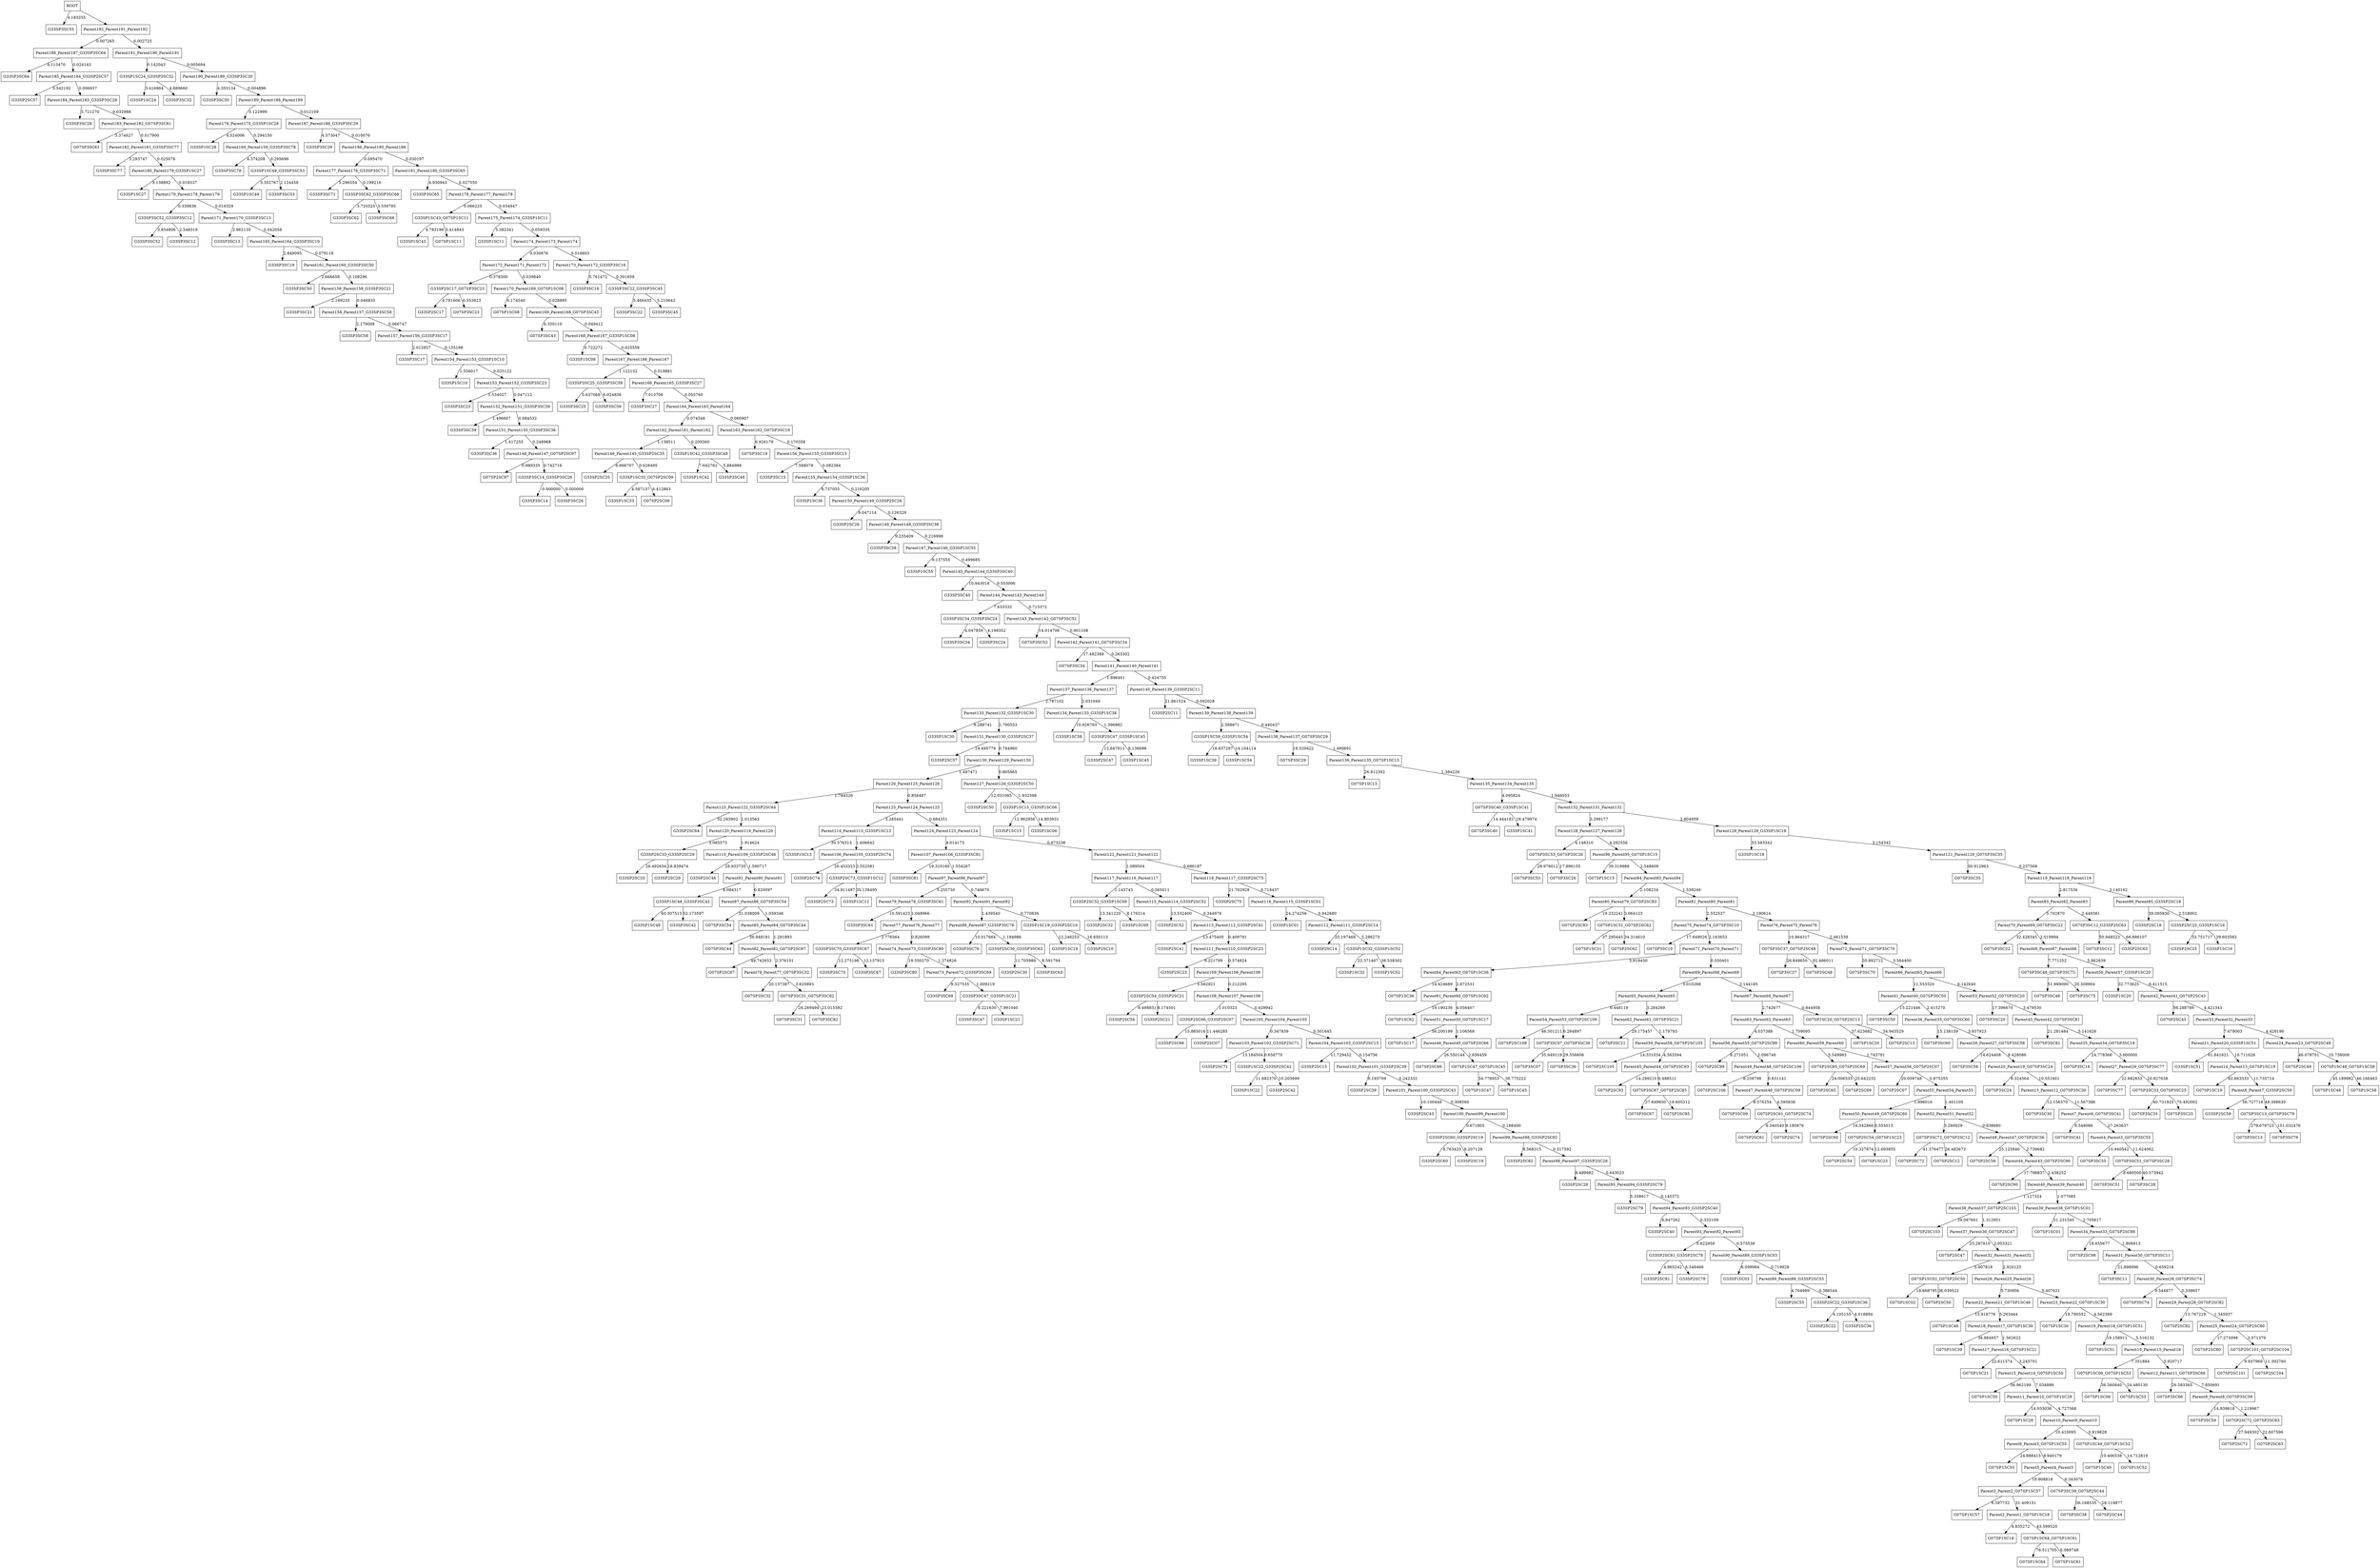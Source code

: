 digraph tree_of_250_smooth {
	G07SP3SC30 [shape = box];
	G33SP3SC81 [shape = box];
	G07SP3SC41 [shape = box];
	G33SP3SC30 [shape = box];
	G33SP2SC11 [shape = box];
	G33SP1SC42 [shape = box];
	G33SP2SC33 [shape = box];
	G07SP1SC17 [shape = box];
	G07SP2SC65 [shape = box];
	G33SP2SC54 [shape = box];
	G07SP1SC01 [shape = box];
	G33SP1SC15 [shape = box];
	G07SP3SC33 [shape = box];
	G33SP1SC13 [shape = box];
	G33SP2SC17 [shape = box];
	G07SP1SC62 [shape = box];
	G33SP3SC71 [shape = box];
	G07SP1SC18 [shape = box];
	G07SP1SC49 [shape = box];
	G33SP1SC20 [shape = box];
	G33SP2SC28 [shape = box];
	G07SP1SC31 [shape = box];
	G33SP2SC59 [shape = box];
	G07SP3SC19 [shape = box];
	G07SP2SC66 [shape = box];
	G33SP2SC41 [shape = box];
	G07SP1SC28 [shape = box];
	G33SP2SC21 [shape = box];
	G07SP2SC69 [shape = box];
	G07SP3SC67 [shape = box];
	G33SP3SC14 [shape = box];
	G33SP2SC60 [shape = box];
	G33SP2SC32 [shape = box];
	G33SP3SC36 [shape = box];
	G07SP3SC13 [shape = box];
	G33SP1SC19 [shape = box];
	G07SP3SC21 [shape = box];
	G07SP3SC20 [shape = box];
	G33SP2SC55 [shape = box];
	G07SP3SC32 [shape = box];
	G33SP2SC82 [shape = box];
	G07SP2SC85 [shape = box];
	G07SP1SC48 [shape = box];
	G07SP1SC21 [shape = box];
	G07SP2SC97 [shape = box];
	G33SP3SC21 [shape = box];
	G33SP3SC50 [shape = box];
	G07SP3SC79 [shape = box];
	G33SP1SC24 [shape = box];
	G33SP2SC14 [shape = box];
	G07SP2SC56 [shape = box];
	G07SP2SC62 [shape = box];
	G07SP3SC34 [shape = box];
	G07SP1SC51 [shape = box];
	G07SP1SC02 [shape = box];
	G07SP2SC99 [shape = box];
	G33SP3SC40 [shape = box];
	G07SP3SC40 [shape = box];
	G07SP2SC98 [shape = box];
	G07SP3SC61 [shape = box];
	G07SP3SC25 [shape = box];
	G07SP3SC37 [shape = box];
	G07SP2SC67 [shape = box];
	G07SP1SC47 [shape = box];
	G07SP3SC72 [shape = box];
	G33SP1SC30 [shape = box];
	G33SP2SC35 [shape = box];
	G07SP1SC52 [shape = box];
	G07SP3SC51 [shape = box];
	G07SP3SC29 [shape = box];
	G33SP2SC47 [shape = box];
	G07SP3SC58 [shape = box];
	G07SP3SC11 [shape = box];
	G07SP3SC77 [shape = box];
	G07SP2SC80 [shape = box];
	G33SP2SC81 [shape = box];
	G33SP1SC11 [shape = box];
	G07SP2SC82 [shape = box];
	G33SP2SC39 [shape = box];
	G33SP2SC30 [shape = box];
	G07SP2SC50 [shape = box];
	G33SP1SC39 [shape = box];
	G33SP1SC55 [shape = box];
	G07SP3SC23 [shape = box];
	G33SP3SC64 [shape = box];
	G07SP2SC12 [shape = box];
	G33SP2SC10 [shape = box];
	G07SP3SC59 [shape = box];
	G33SP3SC77 [shape = box];
	G07SP3SC35 [shape = box];
	G33SP2SC43 [shape = box];
	G07SP3SC31 [shape = box];
	G07SP3SC74 [shape = box];
	G07SP2SC07 [shape = box];
	G07SP3SC53 [shape = box];
	G07SP1SC55 [shape = box];
	G07SP1SC13 [shape = box];
	G07SP3SC09 [shape = box];
	G07SP3SC70 [shape = box];
	G33SP2SC52 [shape = box];
	G33SP3SC80 [shape = box];
	G33SP3SC52 [shape = box];
	G07SP3SC38 [shape = box];
	G33SP1SC48 [shape = box];
	G33SP1SC51 [shape = box];
	G07SP2SC103 [shape = box];
	G07SP2SC61 [shape = box];
	G33SP2SC40 [shape = box];
	G07SP1SC64 [shape = box];
	G33SP2SC73 [shape = box];
	G33SP3SC34 [shape = box];
	G33SP1SC12 [shape = box];
	G33SP3SC65 [shape = box];
	G07SP2SC109 [shape = box];
	G33SP3SC42 [shape = box];
	G33SP3SC70 [shape = box];
	G33SP1SC49 [shape = box];
	G07SP3SC50 [shape = box];
	G33SP1SC22 [shape = box];
	G33SP2SC71 [shape = box];
	G33SP3SC32 [shape = box];
	G33SP3SC55 [shape = box];
	G33SP1SC06 [shape = box];
	G33SP1SC41 [shape = box];
	G07SP2SC101 [shape = box];
	G07SP3SC12 [shape = box];
	G33SP2SC25 [shape = box];
	G33SP3SC12 [shape = box];
	G33SP3SC29 [shape = box];
	G07SP3SC18 [shape = box];
	G33SP2SC23 [shape = box];
	G33SP3SC26 [shape = box];
	G33SP3SC62 [shape = box];
	G33SP1SC36 [shape = box];
	G07SP1SC06 [shape = box];
	G33SP3SC22 [shape = box];
	G07SP2SC48 [shape = box];
	G33SP1SC33 [shape = box];
	G33SP1SC03 [shape = box];
	G33SP1SC18 [shape = box];
	G07SP3SC66 [shape = box];
	G07SP1SC61 [shape = box];
	G33SP2SC18 [shape = box];
	G33SP3SC67 [shape = box];
	G33SP3SC15 [shape = box];
	G07SP2SC72 [shape = box];
	G33SP3SC38 [shape = box];
	G07SP3SC28 [shape = box];
	G07SP3SC07 [shape = box];
	G07SP1SC39 [shape = box];
	G33SP2SC22 [shape = box];
	G33SP3SC53 [shape = box];
	G33SP3SC47 [shape = box];
	G33SP3SC25 [shape = box];
	G33SP2SC26 [shape = box];
	G07SP3SC22 [shape = box];
	G33SP2SC78 [shape = box];
	G33SP3SC27 [shape = box];
	G33SP2SC37 [shape = box];
	G33SP3SC13 [shape = box];
	G07SP3SC10 [shape = box];
	G33SP2SC15 [shape = box];
	G07SP2SC93 [shape = box];
	G33SP2SC64 [shape = box];
	G33SP3SC48 [shape = box];
	G33SP3SC45 [shape = box];
	G07SP2SC43 [shape = box];
	G33SP2SC63 [shape = box];
	G33SP1SC10 [shape = box];
	G33SP1SC09 [shape = box];
	G07SP1SC19 [shape = box];
	G07SP2SC74 [shape = box];
	G33SP1SC16 [shape = box];
	G33SP3SC16 [shape = box];
	G07SP1SC50 [shape = box];
	G33SP3SC76 [shape = box];
	G07SP2SC83 [shape = box];
	G33SP1SC32 [shape = box];
	G33SP1SC01 [shape = box];
	G07SP1SC20 [shape = box];
	G33SP3SC28 [shape = box];
	G33SP3SC23 [shape = box];
	G07SP3SC36 [shape = box];
	G07SP2SC54 [shape = box];
	G07SP1SC53 [shape = box];
	G33SP2SC42 [shape = box];
	G33SP3SC68 [shape = box];
	G33SP3SC59 [shape = box];
	G33SP1SC38 [shape = box];
	G07SP3SC52 [shape = box];
	G07SP1SC45 [shape = box];
	G33SP3SC58 [shape = box];
	G07SP3SC60 [shape = box];
	G07SP3SC24 [shape = box];
	G07SP3SC44 [shape = box];
	G07SP1SC15 [shape = box];
	G33SP3SC24 [shape = box];
	G33SP3SC19 [shape = box];
	G33SP3SC17 [shape = box];
	G33SP2SC74 [shape = box];
	G07SP2SC90 [shape = box];
	G33SP2SC66 [shape = box];
	G33SP1SC08 [shape = box];
	G07SP2SC60 [shape = box];
	G33SP1SC54 [shape = box];
	G07SP3SC81 [shape = box];
	G07SP2SC09 [shape = box];
	G33SP1SC43 [shape = box];
	G33SP3SC63 [shape = box];
	G33SP1SC27 [shape = box];
	G07SP3SC48 [shape = box];
	G07SP2SC44 [shape = box];
	G33SP3SC78 [shape = box];
	G07SP3SC43 [shape = box];
	G07SP2SC104 [shape = box];
	G07SP3SC26 [shape = box];
	G33SP2SC79 [shape = box];
	G07SP1SC30 [shape = box];
	G33SP2SC29 [shape = box];
	G33SP2SC36 [shape = box];
	G07SP1SC36 [shape = box];
	G33SP2SC48 [shape = box];
	G33SP3SC39 [shape = box];
	G07SP3SC82 [shape = box];
	G07SP2SC105 [shape = box];
	G33SP2SC19 [shape = box];
	G07SP2SC47 [shape = box];
	G07SP3SC75 [shape = box];
	G33SP2SC50 [shape = box];
	G07SP2SC106 [shape = box];
	G07SP1SC11 [shape = box];
	G07SP2SC13 [shape = box];
	G33SP1SC52 [shape = box];
	G07SP1SC23 [shape = box];
	G33SP3SC69 [shape = box];
	G07SP1SC46 [shape = box];
	G33SP2SC57 [shape = box];
	G33SP2SC75 [shape = box];
	G07SP1SC58 [shape = box];
	G07SP3SC54 [shape = box];
	G33SP1SC28 [shape = box];
	G33SP1SC45 [shape = box];
	G33SP3SC61 [shape = box];
	G33SP2SC07 [shape = box];
	G07SP1SC08 [shape = box];
	G07SP3SC55 [shape = box];
	G07SP2SC63 [shape = box];
	G33SP1SC21 [shape = box];
	G07SP1SC57 [shape = box];
	G07SP2SC49 [shape = box];
	G07SP1SC64_G07SP1SC61 [shape = box];
	G07SP1SC64_G07SP1SC61 -> G07SP1SC64 [label = 76.511705];
	G07SP1SC64_G07SP1SC61 -> G07SP1SC61 [label = 6.089748];
	Parent2_Parent1_G07SP1SC18 [shape = box];
	Parent2_Parent1_G07SP1SC18 -> G07SP1SC64_G07SP1SC61 [label = 43.599520];
	Parent2_Parent1_G07SP1SC18 -> G07SP1SC18 [label = 4.835272];
	G07SP3SC13_G07SP3SC79 [shape = box];
	G07SP3SC13_G07SP3SC79 -> G07SP3SC13 [label = 279.679725];
	G07SP3SC13_G07SP3SC79 -> G07SP3SC79 [label = 151.032476];
	G07SP3SC51_G07SP3SC28 [shape = box];
	G07SP3SC51_G07SP3SC28 -> G07SP3SC51 [label = 8.680500];
	G07SP3SC51_G07SP3SC28 -> G07SP3SC28 [label = 40.573942];
	Parent3_Parent2_G07SP1SC57 [shape = box];
	Parent3_Parent2_G07SP1SC57 -> Parent2_Parent1_G07SP1SC18 [label = 31.409151];
	Parent3_Parent2_G07SP1SC57 -> G07SP1SC57 [label = 6.397732];
	Parent4_Parent3_G07SP3SC55 [shape = box];
	Parent4_Parent3_G07SP3SC55 -> G07SP3SC51_G07SP3SC28 [label = 11.624062];
	Parent4_Parent3_G07SP3SC55 -> G07SP3SC55 [label = 10.940542];
	G07SP3SC38_G07SP2SC44 [shape = box];
	G07SP3SC38_G07SP2SC44 -> G07SP3SC38 [label = 36.168535];
	G07SP3SC38_G07SP2SC44 -> G07SP2SC44 [label = 28.119877];
	Parent5_Parent4_Parent5 [shape = box];
	Parent5_Parent4_Parent5 -> G07SP3SC38_G07SP2SC44 [label = 6.343078];
	Parent5_Parent4_Parent5 -> Parent3_Parent2_G07SP1SC57 [label = 18.908818];
	Parent6_Parent5_G07SP1SC55 [shape = box];
	Parent6_Parent5_G07SP1SC55 -> Parent5_Parent4_Parent5 [label = 8.940179];
	Parent6_Parent5_G07SP1SC55 -> G07SP1SC55 [label = 24.888415];
	Parent7_Parent6_G07SP3SC41 [shape = box];
	Parent7_Parent6_G07SP3SC41 -> Parent4_Parent3_G07SP3SC55 [label = 27.263637];
	Parent7_Parent6_G07SP3SC41 -> G07SP3SC41 [label = 9.548086];
	Parent8_Parent7_G33SP2SC59 [shape = box];
	Parent8_Parent7_G33SP2SC59 -> G07SP3SC13_G07SP3SC79 [label = 49.398630];
	Parent8_Parent7_G33SP2SC59 -> G33SP2SC59 [label = 56.727718];
	G07SP2SC72_G07SP2SC63 [shape = box];
	G07SP2SC72_G07SP2SC63 -> G07SP2SC72 [label = 27.949302];
	G07SP2SC72_G07SP2SC63 -> G07SP2SC63 [label = 22.607596];
	Parent9_Parent8_G07SP3SC59 [shape = box];
	Parent9_Parent8_G07SP3SC59 -> G07SP2SC72_G07SP2SC63 [label = 1.219967];
	Parent9_Parent8_G07SP3SC59 -> G07SP3SC59 [label = 14.839618];
	G07SP1SC49_G07SP1SC52 [shape = box];
	G07SP1SC49_G07SP1SC52 -> G07SP1SC49 [label = 10.466538];
	G07SP1SC49_G07SP1SC52 -> G07SP1SC52 [label = 14.712819];
	Parent10_Parent9_Parent10 [shape = box];
	Parent10_Parent9_Parent10 -> G07SP1SC49_G07SP1SC52 [label = 0.819828];
	Parent10_Parent9_Parent10 -> Parent6_Parent5_G07SP1SC55 [label = 10.410095];
	Parent11_Parent10_G07SP1SC28 [shape = box];
	Parent11_Parent10_G07SP1SC28 -> Parent10_Parent9_Parent10 [label = 4.727568];
	Parent11_Parent10_G07SP1SC28 -> G07SP1SC28 [label = 14.933036];
	G07SP1SC06_G07SP1SC53 [shape = box];
	G07SP1SC06_G07SP1SC53 -> G07SP1SC06 [label = 36.560840];
	G07SP1SC06_G07SP1SC53 -> G07SP1SC53 [label = 24.480130];
	G07SP3SC33_G07SP3SC25 [shape = box];
	G07SP3SC33_G07SP3SC25 -> G07SP3SC33 [label = 40.731920];
	G07SP3SC33_G07SP3SC25 -> G07SP3SC25 [label = 75.492002];
	Parent12_Parent11_G07SP3SC66 [shape = box];
	Parent12_Parent11_G07SP3SC66 -> Parent9_Parent8_G07SP3SC59 [label = 7.850691];
	Parent12_Parent11_G07SP3SC66 -> G07SP3SC66 [label = 26.583365];
	Parent13_Parent12_G07SP3SC30 [shape = box];
	Parent13_Parent12_G07SP3SC30 -> Parent7_Parent6_G07SP3SC41 [label = 11.567386];
	Parent13_Parent12_G07SP3SC30 -> G07SP3SC30 [label = 12.156370];
	Parent14_Parent13_G07SP1SC19 [shape = box];
	Parent14_Parent13_G07SP1SC19 -> Parent8_Parent7_G33SP2SC59 [label = 11.735714];
	Parent14_Parent13_G07SP1SC19 -> G07SP1SC19 [label = 62.863333];
	Parent15_Parent14_G07SP1SC50 [shape = box];
	Parent15_Parent14_G07SP1SC50 -> Parent11_Parent10_G07SP1SC28 [label = 7.034899];
	Parent15_Parent14_G07SP1SC50 -> G07SP1SC50 [label = 56.962199];
	Parent16_Parent15_Parent16 [shape = box];
	Parent16_Parent15_Parent16 -> Parent12_Parent11_G07SP3SC66 [label = 5.920717];
	Parent16_Parent15_Parent16 -> G07SP1SC06_G07SP1SC53 [label = 7.351884];
	Parent17_Parent16_G07SP1SC21 [shape = box];
	Parent17_Parent16_G07SP1SC21 -> Parent15_Parent14_G07SP1SC50 [label = 3.245701];
	Parent17_Parent16_G07SP1SC21 -> G07SP1SC21 [label = 22.611574];
	G07SP1SC48_G07SP1SC58 [shape = box];
	G07SP1SC48_G07SP1SC58 -> G07SP1SC48 [label = 45.189982];
	G07SP1SC48_G07SP1SC58 -> G07SP1SC58 [label = 46.166463];
	Parent18_Parent17_G07SP1SC39 [shape = box];
	Parent18_Parent17_G07SP1SC39 -> Parent17_Parent16_G07SP1SC21 [label = 1.562622];
	Parent18_Parent17_G07SP1SC39 -> G07SP1SC39 [label = 38.884957];
	Parent19_Parent18_G07SP1SC51 [shape = box];
	Parent19_Parent18_G07SP1SC51 -> Parent16_Parent15_Parent16 [label = 5.516132];
	Parent19_Parent18_G07SP1SC51 -> G07SP1SC51 [label = 19.158911];
	Parent20_Parent19_G07SP3SC24 [shape = box];
	Parent20_Parent19_G07SP3SC24 -> Parent13_Parent12_G07SP3SC30 [label = 10.551601];
	Parent20_Parent19_G07SP3SC24 -> G07SP3SC24 [label = 9.324564];
	Parent21_Parent20_G33SP1SC51 [shape = box];
	Parent21_Parent20_G33SP1SC51 -> Parent14_Parent13_G07SP1SC19 [label = 10.711626];
	Parent21_Parent20_G33SP1SC51 -> G33SP1SC51 [label = 61.841621];
	Parent22_Parent21_G07SP1SC46 [shape = box];
	Parent22_Parent21_G07SP1SC46 -> Parent18_Parent17_G07SP1SC39 [label = 5.263444];
	Parent22_Parent21_G07SP1SC46 -> G07SP1SC46 [label = 15.918776];
	Parent23_Parent22_G07SP1SC30 [shape = box];
	Parent23_Parent22_G07SP1SC30 -> Parent19_Parent18_G07SP1SC51 [label = 4.562389];
	Parent23_Parent22_G07SP1SC30 -> G07SP1SC30 [label = 18.790552];
	G07SP2SC101_G07SP2SC104 [shape = box];
	G07SP2SC101_G07SP2SC104 -> G07SP2SC101 [label = 9.937969];
	G07SP2SC101_G07SP2SC104 -> G07SP2SC104 [label = 11.392760];
	G07SP1SC02_G07SP2SC50 [shape = box];
	G07SP1SC02_G07SP2SC50 -> G07SP1SC02 [label = 18.668795];
	G07SP1SC02_G07SP2SC50 -> G07SP2SC50 [label = 36.039522];
	Parent24_Parent23_G07SP2SC49 [shape = box];
	Parent24_Parent23_G07SP2SC49 -> G07SP1SC48_G07SP1SC58 [label = 10.738008];
	Parent24_Parent23_G07SP2SC49 -> G07SP2SC49 [label = 46.078701];
	Parent25_Parent24_G07SP2SC80 [shape = box];
	Parent25_Parent24_G07SP2SC80 -> G07SP2SC101_G07SP2SC104 [label = 3.071379];
	Parent25_Parent24_G07SP2SC80 -> G07SP2SC80 [label = 17.273098];
	Parent26_Parent25_Parent26 [shape = box];
	Parent26_Parent25_Parent26 -> Parent23_Parent22_G07SP1SC30 [label = 5.407621];
	Parent26_Parent25_Parent26 -> Parent22_Parent21_G07SP1SC46 [label = 5.730956];
	Parent27_Parent26_G07SP3SC77 [shape = box];
	Parent27_Parent26_G07SP3SC77 -> G07SP3SC33_G07SP3SC25 [label = 20.827638];
	Parent27_Parent26_G07SP3SC77 -> G07SP3SC77 [label = 22.682833];
	Parent28_Parent27_G07SP3SC58 [shape = box];
	Parent28_Parent27_G07SP3SC58 -> Parent20_Parent19_G07SP3SC24 [label = 8.428086];
	Parent28_Parent27_G07SP3SC58 -> G07SP3SC58 [label = 14.624408];
	Parent29_Parent28_G07SP2SC82 [shape = box];
	Parent29_Parent28_G07SP2SC82 -> Parent25_Parent24_G07SP2SC80 [label = 1.345937];
	Parent29_Parent28_G07SP2SC82 -> G07SP2SC82 [label = 13.767219];
	Parent30_Parent29_G07SP3SC74 [shape = box];
	Parent30_Parent29_G07SP3SC74 -> Parent29_Parent28_G07SP2SC82 [label = 0.338657];
	Parent30_Parent29_G07SP3SC74 -> G07SP3SC74 [label = 9.544877];
	Parent31_Parent30_G07SP3SC11 [shape = box];
	Parent31_Parent30_G07SP3SC11 -> Parent30_Parent29_G07SP3SC74 [label = 0.659218];
	Parent31_Parent30_G07SP3SC11 -> G07SP3SC11 [label = 21.898996];
	Parent32_Parent31_Parent32 [shape = box];
	Parent32_Parent31_Parent32 -> Parent26_Parent25_Parent26 [label = 2.920125];
	Parent32_Parent31_Parent32 -> G07SP1SC02_G07SP2SC50 [label = 5.907818];
	Parent33_Parent32_Parent33 [shape = box];
	Parent33_Parent32_Parent33 -> Parent24_Parent23_G07SP2SC49 [label = 4.428196];
	Parent33_Parent32_Parent33 -> Parent21_Parent20_G33SP1SC51 [label = 7.678003];
	Parent34_Parent33_G07SP2SC98 [shape = box];
	Parent34_Parent33_G07SP2SC98 -> Parent31_Parent30_G07SP3SC11 [label = 1.806913];
	Parent34_Parent33_G07SP2SC98 -> G07SP2SC98 [label = 18.655677];
	Parent35_Parent34_G07SP3SC18 [shape = box];
	Parent35_Parent34_G07SP3SC18 -> Parent27_Parent26_G07SP3SC77 [label = 3.600000];
	Parent35_Parent34_G07SP3SC18 -> G07SP3SC18 [label = 24.778366];
	Parent36_Parent35_G07SP3SC60 [shape = box];
	Parent36_Parent35_G07SP3SC60 -> Parent28_Parent27_G07SP3SC58 [label = 3.937923];
	Parent36_Parent35_G07SP3SC60 -> G07SP3SC60 [label = 15.138159];
	Parent37_Parent36_G07SP2SC47 [shape = box];
	Parent37_Parent36_G07SP2SC47 -> Parent32_Parent31_Parent32 [label = 2.053321];
	Parent37_Parent36_G07SP2SC47 -> G07SP2SC47 [label = 23.287810];
	Parent38_Parent37_G07SP2SC103 [shape = box];
	Parent38_Parent37_G07SP2SC103 -> Parent37_Parent36_G07SP2SC47 [label = 1.312951];
	Parent38_Parent37_G07SP2SC103 -> G07SP2SC103 [label = 29.087601];
	Parent39_Parent38_G07SP1SC01 [shape = box];
	Parent39_Parent38_G07SP1SC01 -> Parent34_Parent33_G07SP2SC98 [label = 2.705617];
	Parent39_Parent38_G07SP1SC01 -> G07SP1SC01 [label = 21.231545];
	G07SP2SC61_G07SP2SC74 [shape = box];
	G07SP2SC61_G07SP2SC74 -> G07SP2SC61 [label = 8.340540];
	G07SP2SC61_G07SP2SC74 -> G07SP2SC74 [label = 9.180876];
	G07SP3SC07_G07SP3SC36 [shape = box];
	G07SP3SC07_G07SP3SC36 -> G07SP3SC07 [label = 35.949119];
	G07SP3SC07_G07SP3SC36 -> G07SP3SC36 [label = 29.556606];
	Parent40_Parent39_Parent40 [shape = box];
	Parent40_Parent39_Parent40 -> Parent39_Parent38_G07SP1SC01 [label = 1.077085];
	Parent40_Parent39_Parent40 -> Parent38_Parent37_G07SP2SC103 [label = 1.127324];
	Parent41_Parent40_G07SP3SC50 [shape = box];
	Parent41_Parent40_G07SP3SC50 -> Parent36_Parent35_G07SP3SC60 [label = 2.415270];
	Parent41_Parent40_G07SP3SC50 -> G07SP3SC50 [label = 15.221446];
	Parent42_Parent41_G07SP2SC43 [shape = box];
	Parent42_Parent41_G07SP2SC43 -> Parent33_Parent32_Parent33 [label = 4.421343];
	Parent42_Parent41_G07SP2SC43 -> G07SP2SC43 [label = 56.288789];
	G07SP1SC47_G07SP1SC45 [shape = box];
	G07SP1SC47_G07SP1SC45 -> G07SP1SC47 [label = 34.778953];
	G07SP1SC47_G07SP1SC45 -> G07SP1SC45 [label = 36.775222];
	Parent43_Parent42_G07SP3SC81 [shape = box];
	Parent43_Parent42_G07SP3SC81 -> Parent35_Parent34_G07SP3SC18 [label = 5.141626];
	Parent43_Parent42_G07SP3SC81 -> G07SP3SC81 [label = 21.281484];
	Parent44_Parent43_G07SP2SC90 [shape = box];
	Parent44_Parent43_G07SP2SC90 -> Parent40_Parent39_Parent40 [label = 2.438252];
	Parent44_Parent43_G07SP2SC90 -> G07SP2SC90 [label = 17.798837];
	G07SP3SC72_G07SP2SC12 [shape = box];
	G07SP3SC72_G07SP2SC12 -> G07SP3SC72 [label = 41.376477];
	G07SP3SC72_G07SP2SC12 -> G07SP2SC12 [label = 26.483673];
	G07SP3SC67_G07SP2SC85 [shape = box];
	G07SP3SC67_G07SP2SC85 -> G07SP3SC67 [label = 27.849930];
	G07SP3SC67_G07SP2SC85 -> G07SP2SC85 [label = 19.605312];
	G07SP2SC65_G07SP2SC69 [shape = box];
	G07SP2SC65_G07SP2SC69 -> G07SP2SC65 [label = 24.006535];
	G07SP2SC65_G07SP2SC69 -> G07SP2SC69 [label = 25.642232];
	Parent45_Parent44_G07SP2SC93 [shape = box];
	Parent45_Parent44_G07SP2SC93 -> G07SP3SC67_G07SP2SC85 [label = 0.488511];
	Parent45_Parent44_G07SP2SC93 -> G07SP2SC93 [label = 14.299210];
	Parent46_Parent45_G07SP2SC66 [shape = box];
	Parent46_Parent45_G07SP2SC66 -> G07SP1SC47_G07SP1SC45 [label = 2.656459];
	Parent46_Parent45_G07SP2SC66 -> G07SP2SC66 [label = 26.550144];
	Parent47_Parent46_G07SP3SC09 [shape = box];
	Parent47_Parent46_G07SP3SC09 -> G07SP2SC61_G07SP2SC74 [label = 4.595838];
	Parent47_Parent46_G07SP3SC09 -> G07SP3SC09 [label = 8.576254];
	G07SP2SC54_G07SP1SC23 [shape = box];
	G07SP2SC54_G07SP1SC23 -> G07SP2SC54 [label = 10.327874];
	G07SP2SC54_G07SP1SC23 -> G07SP1SC23 [label = 12.693855];
	G07SP3SC48_G07SP3SC75 [shape = box];
	G07SP3SC48_G07SP3SC75 -> G07SP3SC48 [label = 51.989090];
	G07SP3SC48_G07SP3SC75 -> G07SP3SC75 [label = 20.308904];
	Parent48_Parent47_G07SP2SC56 [shape = box];
	Parent48_Parent47_G07SP2SC56 -> Parent44_Parent43_G07SP2SC90 [label = 2.739682];
	Parent48_Parent47_G07SP2SC56 -> G07SP2SC56 [label = 25.125840];
	Parent49_Parent48_G07SP2SC106 [shape = box];
	Parent49_Parent48_G07SP2SC106 -> Parent47_Parent46_G07SP3SC09 [label = 0.631141];
	Parent49_Parent48_G07SP2SC106 -> G07SP2SC106 [label = 8.259798];
	Parent50_Parent49_G07SP2SC60 [shape = box];
	Parent50_Parent49_G07SP2SC60 -> G07SP2SC54_G07SP1SC23 [label = 0.555013];
	Parent50_Parent49_G07SP2SC60 -> G07SP2SC60 [label = 16.542866];
	Parent51_Parent50_G07SP1SC17 [shape = box];
	Parent51_Parent50_G07SP1SC17 -> Parent46_Parent45_G07SP2SC66 [label = 1.106568];
	Parent51_Parent50_G07SP1SC17 -> G07SP1SC17 [label = 56.200199];
	Parent52_Parent51_Parent52 [shape = box];
	Parent52_Parent51_Parent52 -> Parent48_Parent47_G07SP2SC56 [label = 0.838680];
	Parent52_Parent51_Parent52 -> G07SP3SC72_G07SP2SC12 [label = 3.260929];
	Parent53_Parent52_G07SP3SC20 [shape = box];
	Parent53_Parent52_G07SP3SC20 -> Parent43_Parent42_G07SP3SC81 [label = 3.479530];
	Parent53_Parent52_G07SP3SC20 -> G07SP3SC20 [label = 17.396670];
	Parent54_Parent53_G07SP2SC109 [shape = box];
	Parent54_Parent53_G07SP2SC109 -> G07SP3SC07_G07SP3SC36 [label = 6.264897];
	Parent54_Parent53_G07SP2SC109 -> G07SP2SC109 [label = 46.301211];
	Parent55_Parent54_Parent55 [shape = box];
	Parent55_Parent54_Parent55 -> Parent52_Parent51_Parent52 [label = 1.401105];
	Parent55_Parent54_Parent55 -> Parent50_Parent49_G07SP2SC60 [label = 1.896016];
	Parent56_Parent55_G07SP2SC99 [shape = box];
	Parent56_Parent55_G07SP2SC99 -> Parent49_Parent48_G07SP2SC106 [label = 2.096746];
	Parent56_Parent55_G07SP2SC99 -> G07SP2SC99 [label = 8.271051];
	Parent57_Parent56_G07SP2SC07 [shape = box];
	Parent57_Parent56_G07SP2SC07 -> Parent55_Parent54_Parent55 [label = 0.875355];
	Parent57_Parent56_G07SP2SC07 -> G07SP2SC07 [label = 20.059748];
	G07SP3SC37_G07SP2SC48 [shape = box];
	G07SP3SC37_G07SP2SC48 -> G07SP3SC37 [label = 26.849650];
	G07SP3SC37_G07SP2SC48 -> G07SP2SC48 [label = 92.486011];
	Parent58_Parent57_G33SP1SC20 [shape = box];
	Parent58_Parent57_G33SP1SC20 -> Parent42_Parent41_G07SP2SC43 [label = 6.411515];
	Parent58_Parent57_G33SP1SC20 -> G33SP1SC20 [label = 32.773625];
	Parent59_Parent58_G07SP2SC105 [shape = box];
	Parent59_Parent58_G07SP2SC105 -> Parent45_Parent44_G07SP2SC93 [label = 4.563394];
	Parent59_Parent58_G07SP2SC105 -> G07SP2SC105 [label = 14.331034];
	Parent60_Parent59_Parent60 [shape = box];
	Parent60_Parent59_Parent60 -> Parent57_Parent56_G07SP2SC07 [label = 1.743791];
	Parent60_Parent59_Parent60 -> G07SP2SC65_G07SP2SC69 [label = 5.549983];
	Parent61_Parent60_G07SP1SC62 [shape = box];
	Parent61_Parent60_G07SP1SC62 -> Parent51_Parent50_G07SP1SC17 [label = 4.056407];
	Parent61_Parent60_G07SP1SC62 -> G07SP1SC62 [label = 19.190236];
	Parent62_Parent61_G07SP3SC21 [shape = box];
	Parent62_Parent61_G07SP3SC21 -> Parent59_Parent58_G07SP2SC105 [label = 1.179793];
	Parent62_Parent61_G07SP3SC21 -> G07SP3SC21 [label = 29.175457];
	Parent63_Parent62_Parent63 [shape = box];
	Parent63_Parent62_Parent63 -> Parent60_Parent59_Parent60 [label = 1.709095];
	Parent63_Parent62_Parent63 -> Parent56_Parent55_G07SP2SC99 [label = 4.037388];
	Parent64_Parent63_G07SP1SC36 [shape = box];
	Parent64_Parent63_G07SP1SC36 -> Parent61_Parent60_G07SP1SC62 [label = 2.872531];
	Parent64_Parent63_G07SP1SC36 -> G07SP1SC36 [label = 14.424689];
	Parent65_Parent64_Parent65 [shape = box];
	Parent65_Parent64_Parent65 -> Parent62_Parent61_G07SP3SC21 [label = 3.284269];
	Parent65_Parent64_Parent65 -> Parent54_Parent53_G07SP2SC109 [label = 6.448119];
	G07SP1SC20_G07SP2SC13 [shape = box];
	G07SP1SC20_G07SP2SC13 -> G07SP1SC20 [label = 37.623682];
	G07SP1SC20_G07SP2SC13 -> G07SP2SC13 [label = 34.943529];
	Parent66_Parent65_Parent66 [shape = box];
	Parent66_Parent65_Parent66 -> Parent53_Parent52_G07SP3SC20 [label = 6.142640];
	Parent66_Parent65_Parent66 -> Parent41_Parent40_G07SP3SC50 [label = 11.553320];
	Parent67_Parent66_Parent67 [shape = box];
	Parent67_Parent66_Parent67 -> G07SP1SC20_G07SP2SC13 [label = 0.844958];
	Parent67_Parent66_Parent67 -> Parent63_Parent62_Parent63 [label = 2.742677];
	Parent68_Parent67_Parent68 [shape = box];
	Parent68_Parent67_Parent68 -> Parent58_Parent57_G33SP1SC20 [label = 5.862639];
	Parent68_Parent67_Parent68 -> G07SP3SC48_G07SP3SC75 [label = 7.771252];
	G07SP3SC31_G07SP3SC82 [shape = box];
	G07SP3SC31_G07SP3SC82 -> G07SP3SC31 [label = 26.269494];
	G07SP3SC31_G07SP3SC82 -> G07SP3SC82 [label = 23.015392];
	G33SP3SC47_G33SP1SC21 [shape = box];
	G33SP3SC47_G33SP1SC21 -> G33SP3SC47 [label = 6.221630];
	G33SP3SC47_G33SP1SC21 -> G33SP1SC21 [label = 7.991040];
	Parent69_Parent68_Parent69 [shape = box];
	Parent69_Parent68_Parent69 -> Parent67_Parent66_Parent67 [label = 2.144185];
	Parent69_Parent68_Parent69 -> Parent65_Parent64_Parent65 [label = 3.010268];
	G33SP3SC70_G33SP3SC67 [shape = box];
	G33SP3SC70_G33SP3SC67 -> G33SP3SC70 [label = 12.275196];
	G33SP3SC70_G33SP3SC67 -> G33SP3SC67 [label = 12.137915];
	Parent70_Parent69_G07SP3SC22 [shape = box];
	Parent70_Parent69_G07SP3SC22 -> Parent68_Parent67_Parent68 [label = 2.019994];
	Parent70_Parent69_G07SP3SC22 -> G07SP3SC22 [label = 32.428345];
	Parent71_Parent70_Parent71 [shape = box];
	Parent71_Parent70_Parent71 -> Parent69_Parent68_Parent69 [label = 0.550401];
	Parent71_Parent70_Parent71 -> Parent64_Parent63_G07SP1SC36 [label = 3.919450];
	Parent72_Parent71_G07SP3SC70 [shape = box];
	Parent72_Parent71_G07SP3SC70 -> Parent66_Parent65_Parent66 [label = 3.564400];
	Parent72_Parent71_G07SP3SC70 -> G07SP3SC70 [label = 35.892712];
	Parent73_Parent72_G33SP3SC69 [shape = box];
	Parent73_Parent72_G33SP3SC69 -> G33SP3SC47_G33SP1SC21 [label = 1.009219];
	Parent73_Parent72_G33SP3SC69 -> G33SP3SC69 [label = 9.327535];
	G07SP1SC31_G07SP2SC62 [shape = box];
	G07SP1SC31_G07SP2SC62 -> G07SP1SC31 [label = 37.295445];
	G07SP1SC31_G07SP2SC62 -> G07SP2SC62 [label = 34.314610];
	Parent74_Parent73_G33SP3SC80 [shape = box];
	Parent74_Parent73_G33SP3SC80 -> Parent73_Parent72_G33SP3SC69 [label = 1.274826];
	Parent74_Parent73_G33SP3SC80 -> G33SP3SC80 [label = 19.550270];
	Parent75_Parent74_G07SP3SC10 [shape = box];
	Parent75_Parent74_G07SP3SC10 -> Parent71_Parent70_Parent71 [label = 2.163653];
	Parent75_Parent74_G07SP3SC10 -> G07SP3SC10 [label = 17.649026];
	Parent76_Parent75_Parent76 [shape = box];
	Parent76_Parent75_Parent76 -> Parent72_Parent71_G07SP3SC70 [label = 2.461538];
	Parent76_Parent75_Parent76 -> G07SP3SC37_G07SP2SC48 [label = 10.864317];
	Parent77_Parent76_Parent77 [shape = box];
	Parent77_Parent76_Parent77 -> Parent74_Parent73_G33SP3SC80 [label = 0.826099];
	Parent77_Parent76_Parent77 -> G33SP3SC70_G33SP3SC67 [label = 2.776564];
	G33SP1SC48_G33SP3SC42 [shape = box];
	G33SP1SC48_G33SP3SC42 -> G33SP1SC48 [label = 60.307513];
	G33SP1SC48_G33SP3SC42 -> G33SP3SC42 [label = 52.173597];
	Parent78_Parent77_G07SP3SC32 [shape = box];
	Parent78_Parent77_G07SP3SC32 -> G07SP3SC31_G07SP3SC82 [label = 3.620893];
	Parent78_Parent77_G07SP3SC32 -> G07SP3SC32 [label = 20.137387];
	G07SP3SC12_G33SP2SC63 [shape = box];
	G07SP3SC12_G33SP2SC63 -> G07SP3SC12 [label = 50.948523];
	G07SP3SC12_G33SP2SC63 -> G33SP2SC63 [label = 66.886107];
	Parent79_Parent78_G33SP3SC61 [shape = box];
	Parent79_Parent78_G33SP3SC61 -> Parent77_Parent76_Parent77 [label = 1.048966];
	Parent79_Parent78_G33SP3SC61 -> G33SP3SC61 [label = 10.591423];
	Parent80_Parent79_G07SP2SC83 [shape = box];
	Parent80_Parent79_G07SP2SC83 -> G07SP1SC31_G07SP2SC62 [label = 3.064123];
	Parent80_Parent79_G07SP2SC83 -> G07SP2SC83 [label = 19.232241];
	Parent81_Parent80_Parent81 [shape = box];
	Parent81_Parent80_Parent81 -> Parent76_Parent75_Parent76 [label = 2.190614];
	Parent81_Parent80_Parent81 -> Parent75_Parent74_G07SP3SC10 [label = 2.552537];
	G33SP2SC25_G33SP1SC16 [shape = box];
	G33SP2SC25_G33SP1SC16 -> G33SP2SC25 [label = 33.751717];
	G33SP2SC25_G33SP1SC16 -> G33SP1SC16 [label = 39.603583];
	Parent82_Parent81_G07SP2SC67 [shape = box];
	Parent82_Parent81_G07SP2SC67 -> Parent78_Parent77_G07SP3SC32 [label = 2.376101];
	Parent82_Parent81_G07SP2SC67 -> G07SP2SC67 [label = 49.742652];
	Parent83_Parent82_Parent83 [shape = box];
	Parent83_Parent82_Parent83 -> G07SP3SC12_G33SP2SC63 [label = 2.449381];
	Parent83_Parent82_Parent83 -> Parent70_Parent69_G07SP3SC22 [label = 5.702870];
	Parent84_Parent83_Parent84 [shape = box];
	Parent84_Parent83_Parent84 -> Parent81_Parent80_Parent81 [label = 1.539249];
	Parent84_Parent83_Parent84 -> Parent80_Parent79_G07SP2SC83 [label = 2.108234];
	G33SP2SC54_G33SP2SC21 [shape = box];
	G33SP2SC54_G33SP2SC21 -> G33SP2SC54 [label = 8.498831];
	G33SP2SC54_G33SP2SC21 -> G33SP2SC21 [label = 8.174501];
	G33SP2SC30_G33SP3SC63 [shape = box];
	G33SP2SC30_G33SP3SC63 -> G33SP2SC30 [label = 11.705989];
	G33SP2SC30_G33SP3SC63 -> G33SP3SC63 [label = 8.591794];
	Parent85_Parent84_G07SP3SC44 [shape = box];
	Parent85_Parent84_G07SP3SC44 -> Parent82_Parent81_G07SP2SC67 [label = 1.291893];
	Parent85_Parent84_G07SP3SC44 -> G07SP3SC44 [label = 36.948181];
	G33SP1SC32_G33SP1SC52 [shape = box];
	G33SP1SC32_G33SP1SC52 -> G33SP1SC32 [label = 22.371467];
	G33SP1SC32_G33SP1SC52 -> G33SP1SC52 [label = 38.538302];
	G33SP2SC22_G33SP2SC36 [shape = box];
	G33SP2SC22_G33SP2SC36 -> G33SP2SC22 [label = 4.105155];
	G33SP2SC22_G33SP2SC36 -> G33SP2SC36 [label = 4.018884];
	Parent86_Parent85_G33SP2SC18 [shape = box];
	Parent86_Parent85_G33SP2SC18 -> G33SP2SC25_G33SP1SC16 [label = 2.518002];
	Parent86_Parent85_G33SP2SC18 -> G33SP2SC18 [label = 39.095830];
	G07SP3SC53_G07SP3SC26 [shape = box];
	G07SP3SC53_G07SP3SC26 -> G07SP3SC53 [label = 28.976012];
	G07SP3SC53_G07SP3SC26 -> G07SP3SC26 [label = 17.896155];
	Parent87_Parent86_G07SP3SC54 [shape = box];
	Parent87_Parent86_G07SP3SC54 -> Parent85_Parent84_G07SP3SC44 [label = 1.059346];
	Parent87_Parent86_G07SP3SC54 -> G07SP3SC54 [label = 31.038009];
	Parent88_Parent87_G33SP3SC76 [shape = box];
	Parent88_Parent87_G33SP3SC76 -> G33SP2SC30_G33SP3SC63 [label = 1.194986];
	Parent88_Parent87_G33SP3SC76 -> G33SP3SC76 [label = 10.017664];
	G33SP2SC73_G33SP1SC12 [shape = box];
	G33SP2SC73_G33SP1SC12 -> G33SP2SC73 [label = 34.911487];
	G33SP2SC73_G33SP1SC12 -> G33SP1SC12 [label = 35.138495];
	Parent89_Parent88_G33SP2SC55 [shape = box];
	Parent89_Parent88_G33SP2SC55 -> G33SP2SC22_G33SP2SC36 [label = 0.388544];
	Parent89_Parent88_G33SP2SC55 -> G33SP2SC55 [label = 4.764989];
	G33SP1SC19_G33SP2SC10 [shape = box];
	G33SP1SC19_G33SP2SC10 -> G33SP1SC19 [label = 12.246253];
	G33SP1SC19_G33SP2SC10 -> G33SP2SC10 [label = 16.650113];
	G33SP2SC81_G33SP2SC78 [shape = box];
	G33SP2SC81_G33SP2SC78 -> G33SP2SC81 [label = 4.965242];
	G33SP2SC81_G33SP2SC78 -> G33SP2SC78 [label = 6.348466];
	Parent90_Parent89_G33SP1SC03 [shape = box];
	Parent90_Parent89_G33SP1SC03 -> Parent89_Parent88_G33SP2SC55 [label = 0.719928];
	Parent90_Parent89_G33SP1SC03 -> G33SP1SC03 [label = 6.098984];
	Parent91_Parent90_Parent91 [shape = box];
	Parent91_Parent90_Parent91 -> Parent87_Parent86_G07SP3SC54 [label = 0.820097];
	Parent91_Parent90_Parent91 -> G33SP1SC48_G33SP3SC42 [label = 6.084317];
	Parent92_Parent91_Parent92 [shape = box];
	Parent92_Parent91_Parent92 -> G33SP1SC19_G33SP2SC10 [label = 0.770836];
	Parent92_Parent91_Parent92 -> Parent88_Parent87_G33SP3SC76 [label = 1.439540];
	Parent93_Parent92_Parent93 [shape = box];
	Parent93_Parent92_Parent93 -> Parent90_Parent89_G33SP1SC03 [label = 0.575538];
	Parent93_Parent92_Parent93 -> G33SP2SC81_G33SP2SC78 [label = 0.622959];
	Parent94_Parent93_G33SP2SC40 [shape = box];
	Parent94_Parent93_G33SP2SC40 -> Parent93_Parent92_Parent93 [label = 0.332109];
	Parent94_Parent93_G33SP2SC40 -> G33SP2SC40 [label = 6.847262];
	Parent95_Parent94_G33SP2SC79 [shape = box];
	Parent95_Parent94_G33SP2SC79 -> Parent94_Parent93_G33SP2SC40 [label = 0.140372];
	Parent95_Parent94_G33SP2SC79 -> G33SP2SC79 [label = 5.338617];
	Parent96_Parent95_G07SP1SC15 [shape = box];
	Parent96_Parent95_G07SP1SC15 -> Parent84_Parent83_Parent84 [label = 2.548609];
	Parent96_Parent95_G07SP1SC15 -> G07SP1SC15 [label = 39.319988];
	Parent97_Parent96_Parent97 [shape = box];
	Parent97_Parent96_Parent97 -> Parent92_Parent91_Parent92 [label = 0.746670];
	Parent97_Parent96_Parent97 -> Parent79_Parent78_G33SP3SC61 [label = 5.255750];
	G33SP2SC60_G33SP2SC19 [shape = box];
	G33SP2SC60_G33SP2SC19 -> G33SP2SC60 [label = 8.763433];
	G33SP2SC60_G33SP2SC19 -> G33SP2SC19 [label = 8.207129];
	Parent98_Parent97_G33SP2SC28 [shape = box];
	Parent98_Parent97_G33SP2SC28 -> Parent95_Parent94_G33SP2SC79 [label = 0.643023];
	Parent98_Parent97_G33SP2SC28 -> G33SP2SC28 [label = 8.489982];
	Parent99_Parent98_G33SP2SC82 [shape = box];
	Parent99_Parent98_G33SP2SC82 -> Parent98_Parent97_G33SP2SC28 [label = 0.317592];
	Parent99_Parent98_G33SP2SC82 -> G33SP2SC82 [label = 8.568315];
	G33SP1SC22_G33SP2SC42 [shape = box];
	G33SP1SC22_G33SP2SC42 -> G33SP1SC22 [label = 11.682370];
	G33SP1SC22_G33SP2SC42 -> G33SP2SC42 [label = 10.203699];
	Parent100_Parent99_Parent100 [shape = box];
	Parent100_Parent99_Parent100 -> Parent99_Parent98_G33SP2SC82 [label = 0.188400];
	Parent100_Parent99_Parent100 -> G33SP2SC60_G33SP2SC19 [label = 0.671805];
	Parent101_Parent100_G33SP2SC43 [shape = box];
	Parent101_Parent100_G33SP2SC43 -> Parent100_Parent99_Parent100 [label = 0.308560];
	Parent101_Parent100_G33SP2SC43 -> G33SP2SC43 [label = 10.100449];
	G33SP2SC66_G33SP2SC07 [shape = box];
	G33SP2SC66_G33SP2SC07 -> G33SP2SC66 [label = 15.885016];
	G33SP2SC66_G33SP2SC07 -> G33SP2SC07 [label = 11.446285];
	Parent102_Parent101_G33SP2SC39 [shape = box];
	Parent102_Parent101_G33SP2SC39 -> Parent101_Parent100_G33SP2SC43 [label = 0.242332];
	Parent102_Parent101_G33SP2SC39 -> G33SP2SC39 [label = 9.193709];
	Parent103_Parent102_G33SP2SC71 [shape = box];
	Parent103_Parent102_G33SP2SC71 -> G33SP1SC22_G33SP2SC42 [label = 0.658770];
	Parent103_Parent102_G33SP2SC71 -> G33SP2SC71 [label = 13.184504];
	Parent104_Parent103_G33SP2SC15 [shape = box];
	Parent104_Parent103_G33SP2SC15 -> Parent102_Parent101_G33SP2SC39 [label = 0.154756];
	Parent104_Parent103_G33SP2SC15 -> G33SP2SC15 [label = 11.729452];
	G33SP2SC33_G33SP2SC29 [shape = box];
	G33SP2SC33_G33SP2SC29 -> G33SP2SC33 [label = 26.492634];
	G33SP2SC33_G33SP2SC29 -> G33SP2SC29 [label = 18.839474];
	Parent105_Parent104_Parent105 [shape = box];
	Parent105_Parent104_Parent105 -> Parent104_Parent103_G33SP2SC15 [label = 0.301645];
	Parent105_Parent104_Parent105 -> Parent103_Parent102_G33SP2SC71 [label = 0.347839];
	Parent106_Parent105_G33SP2SC74 [shape = box];
	Parent106_Parent105_G33SP2SC74 -> G33SP2SC73_G33SP1SC12 [label = 2.552581];
	Parent106_Parent105_G33SP2SC74 -> G33SP2SC74 [label = 26.453323];
	Parent107_Parent106_G33SP3SC81 [shape = box];
	Parent107_Parent106_G33SP3SC81 -> Parent97_Parent96_Parent97 [label = 1.554267];
	Parent107_Parent106_G33SP3SC81 -> G33SP3SC81 [label = 19.310160];
	Parent108_Parent107_Parent108 [shape = box];
	Parent108_Parent107_Parent108 -> Parent105_Parent104_Parent105 [label = 0.429942];
	Parent108_Parent107_Parent108 -> G33SP2SC66_G33SP2SC07 [label = 1.010323];
	Parent109_Parent108_Parent109 [shape = box];
	Parent109_Parent108_Parent109 -> Parent108_Parent107_Parent108 [label = 0.212295];
	Parent109_Parent108_Parent109 -> G33SP2SC54_G33SP2SC21 [label = 5.562921];
	Parent110_Parent109_G33SP2SC48 [shape = box];
	Parent110_Parent109_G33SP2SC48 -> Parent91_Parent90_Parent91 [label = 1.590717];
	Parent110_Parent109_G33SP2SC48 -> G33SP2SC48 [label = 28.933735];
	Parent111_Parent110_G33SP2SC23 [shape = box];
	Parent111_Parent110_G33SP2SC23 -> Parent109_Parent108_Parent109 [label = 0.574824];
	Parent111_Parent110_G33SP2SC23 -> G33SP2SC23 [label = 9.221799];
	G33SP2SC32_G33SP1SC09 [shape = box];
	G33SP2SC32_G33SP1SC09 -> G33SP2SC32 [label = 13.341220];
	G33SP2SC32_G33SP1SC09 -> G33SP1SC09 [label = 8.176214];
	Parent112_Parent111_G33SP2SC14 [shape = box];
	Parent112_Parent111_G33SP2SC14 -> G33SP1SC32_G33SP1SC52 [label = 5.286275];
	Parent112_Parent111_G33SP2SC14 -> G33SP2SC14 [label = 25.197468];
	Parent113_Parent112_G33SP2SC41 [shape = box];
	Parent113_Parent112_G33SP2SC41 -> Parent111_Parent110_G33SP2SC23 [label = 0.409791];
	Parent113_Parent112_G33SP2SC41 -> G33SP2SC41 [label = 13.475400];
	Parent114_Parent113_G33SP1SC13 [shape = box];
	Parent114_Parent113_G33SP1SC13 -> Parent106_Parent105_G33SP2SC74 [label = 1.606642];
	Parent114_Parent113_G33SP1SC13 -> G33SP1SC13 [label = 30.576313];
	Parent115_Parent114_G33SP2SC52 [shape = box];
	Parent115_Parent114_G33SP2SC52 -> Parent113_Parent112_G33SP2SC41 [label = 0.344976];
	Parent115_Parent114_G33SP2SC52 -> G33SP2SC52 [label = 13.532400];
	Parent116_Parent115_G33SP1SC01 [shape = box];
	Parent116_Parent115_G33SP1SC01 -> Parent112_Parent111_G33SP2SC14 [label = 0.942680];
	Parent116_Parent115_G33SP1SC01 -> G33SP1SC01 [label = 24.274256];
	Parent117_Parent116_Parent117 [shape = box];
	Parent117_Parent116_Parent117 -> Parent115_Parent114_G33SP2SC52 [label = 0.565011];
	Parent117_Parent116_Parent117 -> G33SP2SC32_G33SP1SC09 [label = 1.143743];
	Parent118_Parent117_G33SP2SC75 [shape = box];
	Parent118_Parent117_G33SP2SC75 -> Parent116_Parent115_G33SP1SC01 [label = 0.718437];
	Parent118_Parent117_G33SP2SC75 -> G33SP2SC75 [label = 21.762928];
	Parent119_Parent118_Parent119 [shape = box];
	Parent119_Parent118_Parent119 -> Parent86_Parent85_G33SP2SC18 [label = 3.140162];
	Parent119_Parent118_Parent119 -> Parent83_Parent82_Parent83 [label = 2.817536];
	Parent120_Parent119_Parent120 [shape = box];
	Parent120_Parent119_Parent120 -> Parent110_Parent109_G33SP2SC48 [label = 1.914624];
	Parent120_Parent119_Parent120 -> G33SP2SC33_G33SP2SC29 [label = 3.085573];
	Parent121_Parent120_G07SP3SC35 [shape = box];
	Parent121_Parent120_G07SP3SC35 -> Parent119_Parent118_Parent119 [label = 0.237568];
	Parent121_Parent120_G07SP3SC35 -> G07SP3SC35 [label = 30.912963];
	Parent122_Parent121_Parent122 [shape = box];
	Parent122_Parent121_Parent122 -> Parent118_Parent117_G33SP2SC75 [label = 0.686187];
	Parent122_Parent121_Parent122 -> Parent117_Parent116_Parent117 [label = 1.089504];
	Parent123_Parent122_G33SP2SC64 [shape = box];
	Parent123_Parent122_G33SP2SC64 -> Parent120_Parent119_Parent120 [label = 1.013563];
	Parent123_Parent122_G33SP2SC64 -> G33SP2SC64 [label = 32.293902];
	Parent124_Parent123_Parent124 [shape = box];
	Parent124_Parent123_Parent124 -> Parent122_Parent121_Parent122 [label = 0.873238];
	Parent124_Parent123_Parent124 -> Parent107_Parent106_G33SP3SC81 [label = 4.014173];
	G33SP1SC15_G33SP1SC06 [shape = box];
	G33SP1SC15_G33SP1SC06 -> G33SP1SC15 [label = 12.962956];
	G33SP1SC15_G33SP1SC06 -> G33SP1SC06 [label = 14.803931];
	Parent125_Parent124_Parent125 [shape = box];
	Parent125_Parent124_Parent125 -> Parent124_Parent123_Parent124 [label = 0.684351];
	Parent125_Parent124_Parent125 -> Parent114_Parent113_G33SP1SC13 [label = 3.285441];
	Parent126_Parent125_Parent126 [shape = box];
	Parent126_Parent125_Parent126 -> Parent125_Parent124_Parent125 [label = 0.858487];
	Parent126_Parent125_Parent126 -> Parent123_Parent122_G33SP2SC64 [label = 1.784526];
	Parent127_Parent126_G33SP2SC50 [shape = box];
	Parent127_Parent126_G33SP2SC50 -> G33SP1SC15_G33SP1SC06 [label = 1.932598];
	Parent127_Parent126_G33SP2SC50 -> G33SP2SC50 [label = 12.031085];
	Parent128_Parent127_Parent128 [shape = box];
	Parent128_Parent127_Parent128 -> Parent96_Parent95_G07SP1SC15 [label = 4.282556];
	Parent128_Parent127_Parent128 -> G07SP3SC53_G07SP3SC26 [label = 4.148310];
	Parent129_Parent128_G33SP1SC18 [shape = box];
	Parent129_Parent128_G33SP1SC18 -> Parent121_Parent120_G07SP3SC35 [label = 3.154342];
	Parent129_Parent128_G33SP1SC18 -> G33SP1SC18 [label = 33.583342];
	G07SP3SC40_G33SP1SC41 [shape = box];
	G07SP3SC40_G33SP1SC41 -> G07SP3SC40 [label = 14.444181];
	G07SP3SC40_G33SP1SC41 -> G33SP1SC41 [label = 18.479974];
	Parent130_Parent129_Parent130 [shape = box];
	Parent130_Parent129_Parent130 -> Parent127_Parent126_G33SP2SC50 [label = 0.805865];
	Parent130_Parent129_Parent130 -> Parent126_Parent125_Parent126 [label = 1.497471];
	Parent131_Parent130_G33SP2SC37 [shape = box];
	Parent131_Parent130_G33SP2SC37 -> Parent130_Parent129_Parent130 [label = 0.784960];
	Parent131_Parent130_G33SP2SC37 -> G33SP2SC37 [label = 14.495779];
	G33SP3SC34_G33SP3SC24 [shape = box];
	G33SP3SC34_G33SP3SC24 -> G33SP3SC34 [label = 4.047859];
	G33SP3SC34_G33SP3SC24 -> G33SP3SC24 [label = 4.198352];
	Parent132_Parent131_Parent132 [shape = box];
	Parent132_Parent131_Parent132 -> Parent129_Parent128_G33SP1SC18 [label = 2.804959];
	Parent132_Parent131_Parent132 -> Parent128_Parent127_Parent128 [label = 3.299177];
	G33SP2SC47_G33SP1SC45 [shape = box];
	G33SP2SC47_G33SP1SC45 -> G33SP2SC47 [label = 12.647911];
	G33SP2SC47_G33SP1SC45 -> G33SP1SC45 [label = 8.136698];
	Parent133_Parent132_G33SP1SC30 [shape = box];
	Parent133_Parent132_G33SP1SC30 -> Parent131_Parent130_G33SP2SC37 [label = 2.790553];
	Parent133_Parent132_G33SP1SC30 -> G33SP1SC30 [label = 9.288741];
	Parent134_Parent133_G33SP1SC38 [shape = box];
	Parent134_Parent133_G33SP1SC38 -> G33SP2SC47_G33SP1SC45 [label = 1.396982];
	Parent134_Parent133_G33SP1SC38 -> G33SP1SC38 [label = 10.926763];
	Parent135_Parent134_Parent135 [shape = box];
	Parent135_Parent134_Parent135 -> Parent132_Parent131_Parent132 [label = 1.946053];
	Parent135_Parent134_Parent135 -> G07SP3SC40_G33SP1SC41 [label = 4.095824];
	G33SP1SC39_G33SP1SC54 [shape = box];
	G33SP1SC39_G33SP1SC54 -> G33SP1SC39 [label = 18.637297];
	G33SP1SC39_G33SP1SC54 -> G33SP1SC54 [label = 14.104114];
	Parent136_Parent135_G07SP1SC13 [shape = box];
	Parent136_Parent135_G07SP1SC13 -> Parent135_Parent134_Parent135 [label = 1.384226];
	Parent136_Parent135_G07SP1SC13 -> G07SP1SC13 [label = 26.912392];
	Parent137_Parent136_Parent137 [shape = box];
	Parent137_Parent136_Parent137 -> Parent134_Parent133_G33SP1SC38 [label = 2.031049];
	Parent137_Parent136_Parent137 -> Parent133_Parent132_G33SP1SC30 [label = 2.787102];
	Parent138_Parent137_G07SP3SC29 [shape = box];
	Parent138_Parent137_G07SP3SC29 -> Parent136_Parent135_G07SP1SC13 [label = 1.490691];
	Parent138_Parent137_G07SP3SC29 -> G07SP3SC29 [label = 18.520422];
	Parent139_Parent138_Parent139 [shape = box];
	Parent139_Parent138_Parent139 -> Parent138_Parent137_G07SP3SC29 [label = 0.440437];
	Parent139_Parent138_Parent139 -> G33SP1SC39_G33SP1SC54 [label = 2.588871];
	Parent140_Parent139_G33SP2SC11 [shape = box];
	Parent140_Parent139_G33SP2SC11 -> Parent139_Parent138_Parent139 [label = 0.092028];
	Parent140_Parent139_G33SP2SC11 -> G33SP2SC11 [label = 21.861524];
	Parent141_Parent140_Parent141 [shape = box];
	Parent141_Parent140_Parent141 -> Parent140_Parent139_G33SP2SC11 [label = 0.424755];
	Parent141_Parent140_Parent141 -> Parent137_Parent136_Parent137 [label = 1.896461];
	Parent142_Parent141_G07SP3SC34 [shape = box];
	Parent142_Parent141_G07SP3SC34 -> Parent141_Parent140_Parent141 [label = 0.263302];
	Parent142_Parent141_G07SP3SC34 -> G07SP3SC34 [label = 17.482388];
	Parent143_Parent142_G07SP3SC52 [shape = box];
	Parent143_Parent142_G07SP3SC52 -> Parent142_Parent141_G07SP3SC34 [label = 0.901108];
	Parent143_Parent142_G07SP3SC52 -> G07SP3SC52 [label = 14.014706];
	Parent144_Parent143_Parent144 [shape = box];
	Parent144_Parent143_Parent144 -> Parent143_Parent142_G07SP3SC52 [label = 0.713372];
	Parent144_Parent143_Parent144 -> G33SP3SC34_G33SP3SC24 [label = 7.633332];
	G33SP3SC14_G33SP3SC26 [shape = box];
	G33SP3SC14_G33SP3SC26 -> G33SP3SC14 [label = -0.000000];
	G33SP3SC14_G33SP3SC26 -> G33SP3SC26 [label = 0.000000];
	Parent145_Parent144_G33SP3SC40 [shape = box];
	Parent145_Parent144_G33SP3SC40 -> Parent144_Parent143_Parent144 [label = 0.553006];
	Parent145_Parent144_G33SP3SC40 -> G33SP3SC40 [label = 10.943018];
	G33SP1SC33_G07SP2SC09 [shape = box];
	G33SP1SC33_G07SP2SC09 -> G33SP1SC33 [label = 4.587137];
	G33SP1SC33_G07SP2SC09 -> G07SP2SC09 [label = 6.412863];
	Parent146_Parent145_G33SP2SC35 [shape = box];
	Parent146_Parent145_G33SP2SC35 -> G33SP1SC33_G07SP2SC09 [label = 0.028495];
	Parent146_Parent145_G33SP2SC35 -> G33SP2SC35 [label = 6.666707];
	G33SP3SC25_G33SP3SC59 [shape = box];
	G33SP3SC25_G33SP3SC59 -> G33SP3SC25 [label = 5.637068];
	G33SP3SC25_G33SP3SC59 -> G33SP3SC59 [label = 6.024836];
	Parent147_Parent146_G33SP1SC55 [shape = box];
	Parent147_Parent146_G33SP1SC55 -> Parent145_Parent144_G33SP3SC40 [label = 0.499685];
	Parent147_Parent146_G33SP1SC55 -> G33SP1SC55 [label = 9.137555];
	Parent148_Parent147_G07SP2SC97 [shape = box];
	Parent148_Parent147_G07SP2SC97 -> G33SP3SC14_G33SP3SC26 [label = 0.742716];
	Parent148_Parent147_G07SP2SC97 -> G07SP2SC97 [label = 0.989335];
	Parent149_Parent148_G33SP3SC38 [shape = box];
	Parent149_Parent148_G33SP3SC38 -> Parent147_Parent146_G33SP1SC55 [label = 0.216998];
	Parent149_Parent148_G33SP3SC38 -> G33SP3SC38 [label = 9.235409];
	Parent150_Parent149_G33SP2SC26 [shape = box];
	Parent150_Parent149_G33SP2SC26 -> Parent149_Parent148_G33SP3SC38 [label = 0.126329];
	Parent150_Parent149_G33SP2SC26 -> G33SP2SC26 [label = 9.047114];
	Parent151_Parent150_G33SP3SC36 [shape = box];
	Parent151_Parent150_G33SP3SC36 -> Parent148_Parent147_G07SP2SC97 [label = 0.248968];
	Parent151_Parent150_G33SP3SC36 -> G33SP3SC36 [label = 1.417255];
	Parent152_Parent151_G33SP3SC39 [shape = box];
	Parent152_Parent151_G33SP3SC39 -> Parent151_Parent150_G33SP3SC36 [label = 0.084532];
	Parent152_Parent151_G33SP3SC39 -> G33SP3SC39 [label = 1.496607];
	Parent153_Parent152_G33SP3SC23 [shape = box];
	Parent153_Parent152_G33SP3SC23 -> Parent152_Parent151_G33SP3SC39 [label = 0.047112];
	Parent153_Parent152_G33SP3SC23 -> G33SP3SC23 [label = 1.534027];
	Parent154_Parent153_G33SP1SC10 [shape = box];
	Parent154_Parent153_G33SP1SC10 -> Parent153_Parent152_G33SP3SC23 [label = 0.025122];
	Parent154_Parent153_G33SP1SC10 -> G33SP1SC10 [label = 1.556017];
	G33SP1SC49_G33SP3SC53 [shape = box];
	G33SP1SC49_G33SP3SC53 -> G33SP1SC49 [label = 3.352767];
	G33SP1SC49_G33SP3SC53 -> G33SP3SC53 [label = 2.124458];
	Parent155_Parent154_G33SP1SC36 [shape = box];
	Parent155_Parent154_G33SP1SC36 -> Parent150_Parent149_G33SP2SC26 [label = 0.216205];
	Parent155_Parent154_G33SP1SC36 -> G33SP1SC36 [label = 8.737055];
	G33SP1SC42_G33SP3SC48 [shape = box];
	G33SP1SC42_G33SP3SC48 -> G33SP1SC42 [label = 7.642762];
	G33SP1SC42_G33SP3SC48 -> G33SP3SC48 [label = 5.884988];
	Parent156_Parent155_G33SP3SC15 [shape = box];
	Parent156_Parent155_G33SP3SC15 -> Parent155_Parent154_G33SP1SC36 [label = 0.082384];
	Parent156_Parent155_G33SP3SC15 -> G33SP3SC15 [label = 7.588078];
	Parent157_Parent156_G33SP3SC17 [shape = box];
	Parent157_Parent156_G33SP3SC17 -> Parent154_Parent153_G33SP1SC10 [label = 0.155188];
	Parent157_Parent156_G33SP3SC17 -> G33SP3SC17 [label = 2.012857];
	G33SP2SC17_G07SP3SC23 [shape = box];
	G33SP2SC17_G07SP3SC23 -> G33SP2SC17 [label = 4.781606];
	G33SP2SC17_G07SP3SC23 -> G07SP3SC23 [label = 6.353923];
	Parent158_Parent157_G33SP3SC58 [shape = box];
	Parent158_Parent157_G33SP3SC58 -> Parent157_Parent156_G33SP3SC17 [label = 0.066747];
	Parent158_Parent157_G33SP3SC58 -> G33SP3SC58 [label = 2.179008];
	Parent159_Parent158_G33SP3SC21 [shape = box];
	Parent159_Parent158_G33SP3SC21 -> Parent158_Parent157_G33SP3SC58 [label = 0.046833];
	Parent159_Parent158_G33SP3SC21 -> G33SP3SC21 [label = 2.189235];
	G33SP3SC52_G33SP3SC12 [shape = box];
	G33SP3SC52_G33SP3SC12 -> G33SP3SC52 [label = 3.854806];
	G33SP3SC52_G33SP3SC12 -> G33SP3SC12 [label = 2.548319];
	Parent160_Parent159_G33SP3SC78 [shape = box];
	Parent160_Parent159_G33SP3SC78 -> G33SP1SC49_G33SP3SC53 [label = 0.295696];
	Parent160_Parent159_G33SP3SC78 -> G33SP3SC78 [label = 4.374208];
	Parent161_Parent160_G33SP3SC50 [shape = box];
	Parent161_Parent160_G33SP3SC50 -> Parent159_Parent158_G33SP3SC21 [label = 0.108296];
	Parent161_Parent160_G33SP3SC50 -> G33SP3SC50 [label = 2.666658];
	G33SP3SC22_G33SP3SC45 [shape = box];
	G33SP3SC22_G33SP3SC45 -> G33SP3SC22 [label = 5.466435];
	G33SP3SC22_G33SP3SC45 -> G33SP3SC45 [label = 5.210643];
	G33SP3SC62_G33SP3SC68 [shape = box];
	G33SP3SC62_G33SP3SC68 -> G33SP3SC62 [label = 3.720325];
	G33SP3SC62_G33SP3SC68 -> G33SP3SC68 [label = 3.559785];
	Parent162_Parent161_Parent162 [shape = box];
	Parent162_Parent161_Parent162 -> G33SP1SC42_G33SP3SC48 [label = 0.209360];
	Parent162_Parent161_Parent162 -> Parent146_Parent145_G33SP2SC35 [label = 1.138511];
	Parent163_Parent162_G07SP3SC19 [shape = box];
	Parent163_Parent162_G07SP3SC19 -> Parent156_Parent155_G33SP3SC15 [label = 0.170358];
	Parent163_Parent162_G07SP3SC19 -> G07SP3SC19 [label = 6.926178];
	Parent164_Parent163_Parent164 [shape = box];
	Parent164_Parent163_Parent164 -> Parent163_Parent162_G07SP3SC19 [label = 0.060907];
	Parent164_Parent163_Parent164 -> Parent162_Parent161_Parent162 [label = 0.074546];
	Parent165_Parent164_G33SP3SC19 [shape = box];
	Parent165_Parent164_G33SP3SC19 -> Parent161_Parent160_G33SP3SC50 [label = 0.079118];
	Parent165_Parent164_G33SP3SC19 -> G33SP3SC19 [label = 2.849095];
	Parent166_Parent165_G33SP3SC27 [shape = box];
	Parent166_Parent165_G33SP3SC27 -> Parent164_Parent163_Parent164 [label = 0.055760];
	Parent166_Parent165_G33SP3SC27 -> G33SP3SC27 [label = 7.013706];
	Parent167_Parent166_Parent167 [shape = box];
	Parent167_Parent166_Parent167 -> Parent166_Parent165_G33SP3SC27 [label = 0.019881];
	Parent167_Parent166_Parent167 -> G33SP3SC25_G33SP3SC59 [label = 1.122152];
	Parent168_Parent167_G33SP1SC08 [shape = box];
	Parent168_Parent167_G33SP1SC08 -> Parent167_Parent166_Parent167 [label = 0.025558];
	Parent168_Parent167_G33SP1SC08 -> G33SP1SC08 [label = 6.722272];
	Parent169_Parent168_G07SP3SC43 [shape = box];
	Parent169_Parent168_G07SP3SC43 -> Parent168_Parent167_G33SP1SC08 [label = 0.049412];
	Parent169_Parent168_G07SP3SC43 -> G07SP3SC43 [label = 6.330110];
	Parent170_Parent169_G07SP1SC08 [shape = box];
	Parent170_Parent169_G07SP1SC08 -> Parent169_Parent168_G07SP3SC43 [label = 0.028895];
	Parent170_Parent169_G07SP1SC08 -> G07SP1SC08 [label = 6.174540];
	Parent171_Parent170_G33SP3SC13 [shape = box];
	Parent171_Parent170_G33SP3SC13 -> Parent165_Parent164_G33SP3SC19 [label = 0.042058];
	Parent171_Parent170_G33SP3SC13 -> G33SP3SC13 [label = 2.962135];
	Parent172_Parent171_Parent172 [shape = box];
	Parent172_Parent171_Parent172 -> Parent170_Parent169_G07SP1SC08 [label = 0.039840];
	Parent172_Parent171_Parent172 -> G33SP2SC17_G07SP3SC23 [label = 0.378300];
	Parent173_Parent172_G33SP3SC16 [shape = box];
	Parent173_Parent172_G33SP3SC16 -> G33SP3SC22_G33SP3SC45 [label = 0.301659];
	Parent173_Parent172_G33SP3SC16 -> G33SP3SC16 [label = 5.761472];
	Parent174_Parent173_Parent174 [shape = box];
	Parent174_Parent173_Parent174 -> Parent173_Parent172_G33SP3SC16 [label = 0.016603];
	Parent174_Parent173_Parent174 -> Parent172_Parent171_Parent172 [label = 0.030876];
	G33SP1SC43_G07SP1SC11 [shape = box];
	G33SP1SC43_G07SP1SC11 -> G33SP1SC43 [label = 4.783196];
	G33SP1SC43_G07SP1SC11 -> G07SP1SC11 [label = 5.414843];
	G33SP1SC24_G33SP3SC32 [shape = box];
	G33SP1SC24_G33SP3SC32 -> G33SP1SC24 [label = 3.416964];
	G33SP1SC24_G33SP3SC32 -> G33SP3SC32 [label = 4.889660];
	Parent175_Parent174_G33SP1SC11 [shape = box];
	Parent175_Parent174_G33SP1SC11 -> Parent174_Parent173_Parent174 [label = 0.059335];
	Parent175_Parent174_G33SP1SC11 -> G33SP1SC11 [label = 5.382341];
	Parent176_Parent175_G33SP1SC28 [shape = box];
	Parent176_Parent175_G33SP1SC28 -> Parent160_Parent159_G33SP3SC78 [label = 0.294150];
	Parent176_Parent175_G33SP1SC28 -> G33SP1SC28 [label = 4.524006];
	Parent177_Parent176_G33SP3SC71 [shape = box];
	Parent177_Parent176_G33SP3SC71 -> G33SP3SC62_G33SP3SC68 [label = 0.199216];
	Parent177_Parent176_G33SP3SC71 -> G33SP3SC71 [label = 5.296554];
	Parent178_Parent177_Parent178 [shape = box];
	Parent178_Parent177_Parent178 -> Parent175_Parent174_G33SP1SC11 [label = 0.034947];
	Parent178_Parent177_Parent178 -> G33SP1SC43_G07SP1SC11 [label = 0.066225];
	Parent179_Parent178_Parent179 [shape = box];
	Parent179_Parent178_Parent179 -> Parent171_Parent170_G33SP3SC13 [label = 0.016329];
	Parent179_Parent178_Parent179 -> G33SP3SC52_G33SP3SC12 [label = 0.339836];
	Parent180_Parent179_G33SP1SC27 [shape = box];
	Parent180_Parent179_G33SP1SC27 -> Parent179_Parent178_Parent179 [label = 0.016537];
	Parent180_Parent179_G33SP1SC27 -> G33SP1SC27 [label = 3.138892];
	Parent181_Parent180_G33SP3SC65 [shape = box];
	Parent181_Parent180_G33SP3SC65 -> Parent178_Parent177_Parent178 [label = 0.027550];
	Parent181_Parent180_G33SP3SC65 -> G33SP3SC65 [label = 4.930943];
	Parent182_Parent181_G33SP3SC77 [shape = box];
	Parent182_Parent181_G33SP3SC77 -> Parent180_Parent179_G33SP1SC27 [label = 0.025076];
	Parent182_Parent181_G33SP3SC77 -> G33SP3SC77 [label = 3.293747];
	Parent183_Parent182_G07SP3SC61 [shape = box];
	Parent183_Parent182_G07SP3SC61 -> Parent182_Parent181_G33SP3SC77 [label = 0.017900];
	Parent183_Parent182_G07SP3SC61 -> G07SP3SC61 [label = 3.374627];
	Parent184_Parent183_G33SP3SC28 [shape = box];
	Parent184_Parent183_G33SP3SC28 -> Parent183_Parent182_G07SP3SC61 [label = 0.032988];
	Parent184_Parent183_G33SP3SC28 -> G33SP3SC28 [label = 3.721270];
	Parent185_Parent184_G33SP2SC57 [shape = box];
	Parent185_Parent184_G33SP2SC57 -> Parent184_Parent183_G33SP3SC28 [label = 0.006937];
	Parent185_Parent184_G33SP2SC57 -> G33SP2SC57 [label = 3.542192];
	Parent186_Parent185_Parent186 [shape = box];
	Parent186_Parent185_Parent186 -> Parent181_Parent180_G33SP3SC65 [label = 0.030197];
	Parent186_Parent185_Parent186 -> Parent177_Parent176_G33SP3SC71 [label = 0.095470];
	Parent187_Parent186_G33SP3SC29 [shape = box];
	Parent187_Parent186_G33SP3SC29 -> Parent186_Parent185_Parent186 [label = 0.010076];
	Parent187_Parent186_G33SP3SC29 -> G33SP3SC29 [label = 4.573047];
	Parent188_Parent187_G33SP3SC64 [shape = box];
	Parent188_Parent187_G33SP3SC64 -> Parent185_Parent184_G33SP2SC57 [label = 0.024143];
	Parent188_Parent187_G33SP3SC64 -> G33SP3SC64 [label = 4.113470];
	Parent189_Parent188_Parent189 [shape = box];
	Parent189_Parent188_Parent189 -> Parent187_Parent186_G33SP3SC29 [label = 0.012109];
	Parent189_Parent188_Parent189 -> Parent176_Parent175_G33SP1SC28 [label = 0.122999];
	Parent190_Parent189_G33SP3SC30 [shape = box];
	Parent190_Parent189_G33SP3SC30 -> Parent189_Parent188_Parent189 [label = 0.004896];
	Parent190_Parent189_G33SP3SC30 -> G33SP3SC30 [label = 4.355134];
	Parent191_Parent190_Parent191 [shape = box];
	Parent191_Parent190_Parent191 -> Parent190_Parent189_G33SP3SC30 [label = 0.005694];
	Parent191_Parent190_Parent191 -> G33SP1SC24_G33SP3SC32 [label = 0.142043];
	Parent192_Parent191_Parent192 [shape = box];
	Parent192_Parent191_Parent192 -> Parent191_Parent190_Parent191 [label = 0.002725];
	Parent192_Parent191_Parent192 -> Parent188_Parent187_G33SP3SC64 [label = 0.007265];
	ROOT [shape = box];
	ROOT -> Parent192_Parent191_Parent192 ;
	ROOT -> G33SP3SC55 [label = 4.183255];
}